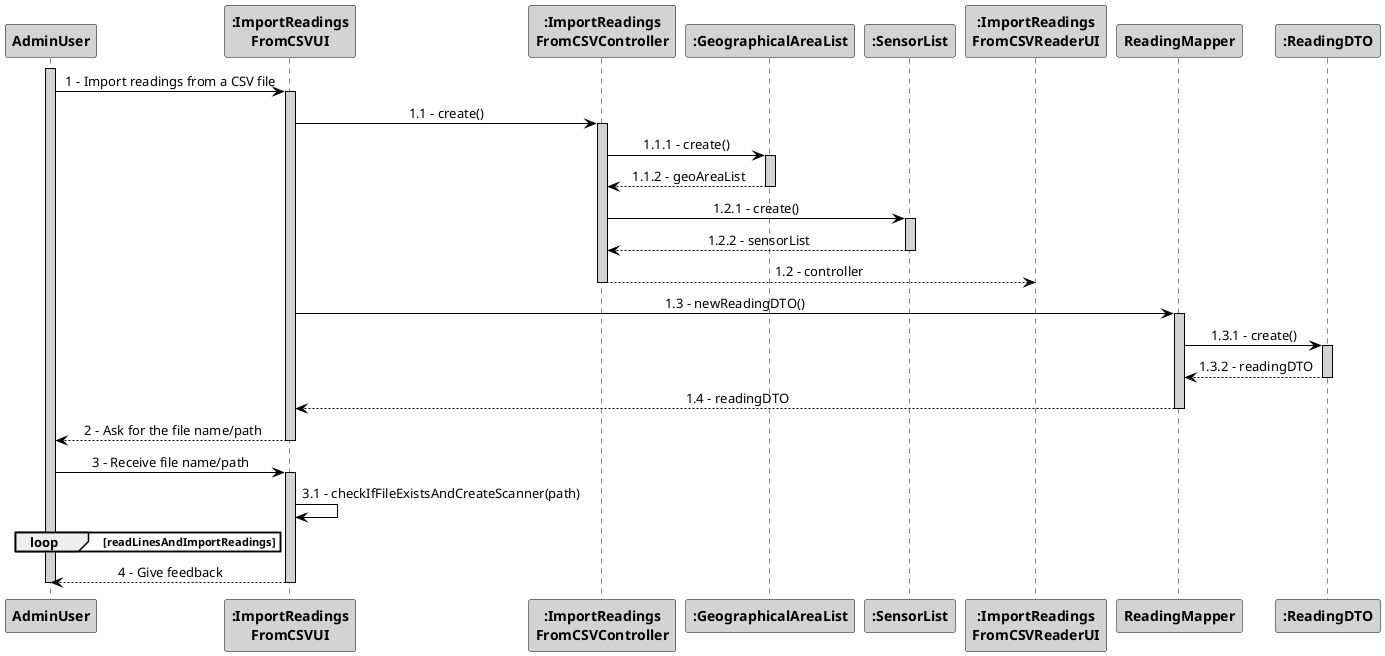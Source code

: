 @startuml
skinparam sequenceMessageAlign center
skinparam sequence {
	ArrowColor Black
	ActorBorderColor DarkBlue
	LifeLineBorderColor black
	LifeLineBackgroundColor LightGrey

	ParticipantBorderColor Black
	ParticipantBackgroundColor LightGrey
	ParticipantFontStyle Bold

	ActorBackgroundColor DimGrey
	ActorFontColor DeepSkyBlue
	ActorFontStyle Bold
	ActorFontSize 17
	ActorFontName Aapex
}

activate AdminUser
actor AdminUser

AdminUser -> ":ImportReadings\nFromCSVUI":1 - Import readings from a CSV file
activate ":ImportReadings\nFromCSVUI"
":ImportReadings\nFromCSVUI" -> ":ImportReadings\nFromCSVController": 1.1 - create()
activate ":ImportReadings\nFromCSVController"
":ImportReadings\nFromCSVController" -> ":GeographicalAreaList": 1.1.1 - create()
activate ":GeographicalAreaList"
":GeographicalAreaList" --> ":ImportReadings\nFromCSVController": 1.1.2 - geoAreaList
deactivate ":GeographicalAreaList"
":ImportReadings\nFromCSVController" -> ":SensorList": 1.2.1 - create()
activate ":SensorList"
":SensorList" --> ":ImportReadings\nFromCSVController": 1.2.2 - sensorList
deactivate ":SensorList"
":ImportReadings\nFromCSVController" --> ":ImportReadings\nFromCSVReaderUI": 1.2 - controller
deactivate ":ImportReadings\nFromCSVController"
":ImportReadings\nFromCSVUI" -> ReadingMapper: 1.3 - newReadingDTO()
activate ReadingMapper

ReadingMapper -> ":ReadingDTO": 1.3.1 - create()
activate ":ReadingDTO"
":ReadingDTO" --> ReadingMapper: 1.3.2 - readingDTO
deactivate ":ReadingDTO"
ReadingMapper --> ":ImportReadings\nFromCSVUI": 1.4 - readingDTO
deactivate ReadingMapper
":ImportReadings\nFromCSVUI" --> AdminUser: 2 - Ask for the file name/path
deactivate ":ImportReadings\nFromCSVUI"
AdminUser -> ":ImportReadings\nFromCSVUI": 3 - Receive file name/path
activate ":ImportReadings\nFromCSVUI"
":ImportReadings\nFromCSVUI" -> ":ImportReadings\nFromCSVUI": 3.1 - checkIfFileExistsAndCreateScanner(path)
loop readLinesAndImportReadings
end loop
":ImportReadings\nFromCSVUI" --> AdminUser: 4 - Give feedback
deactivate



deactivate AdminUser

@enduml